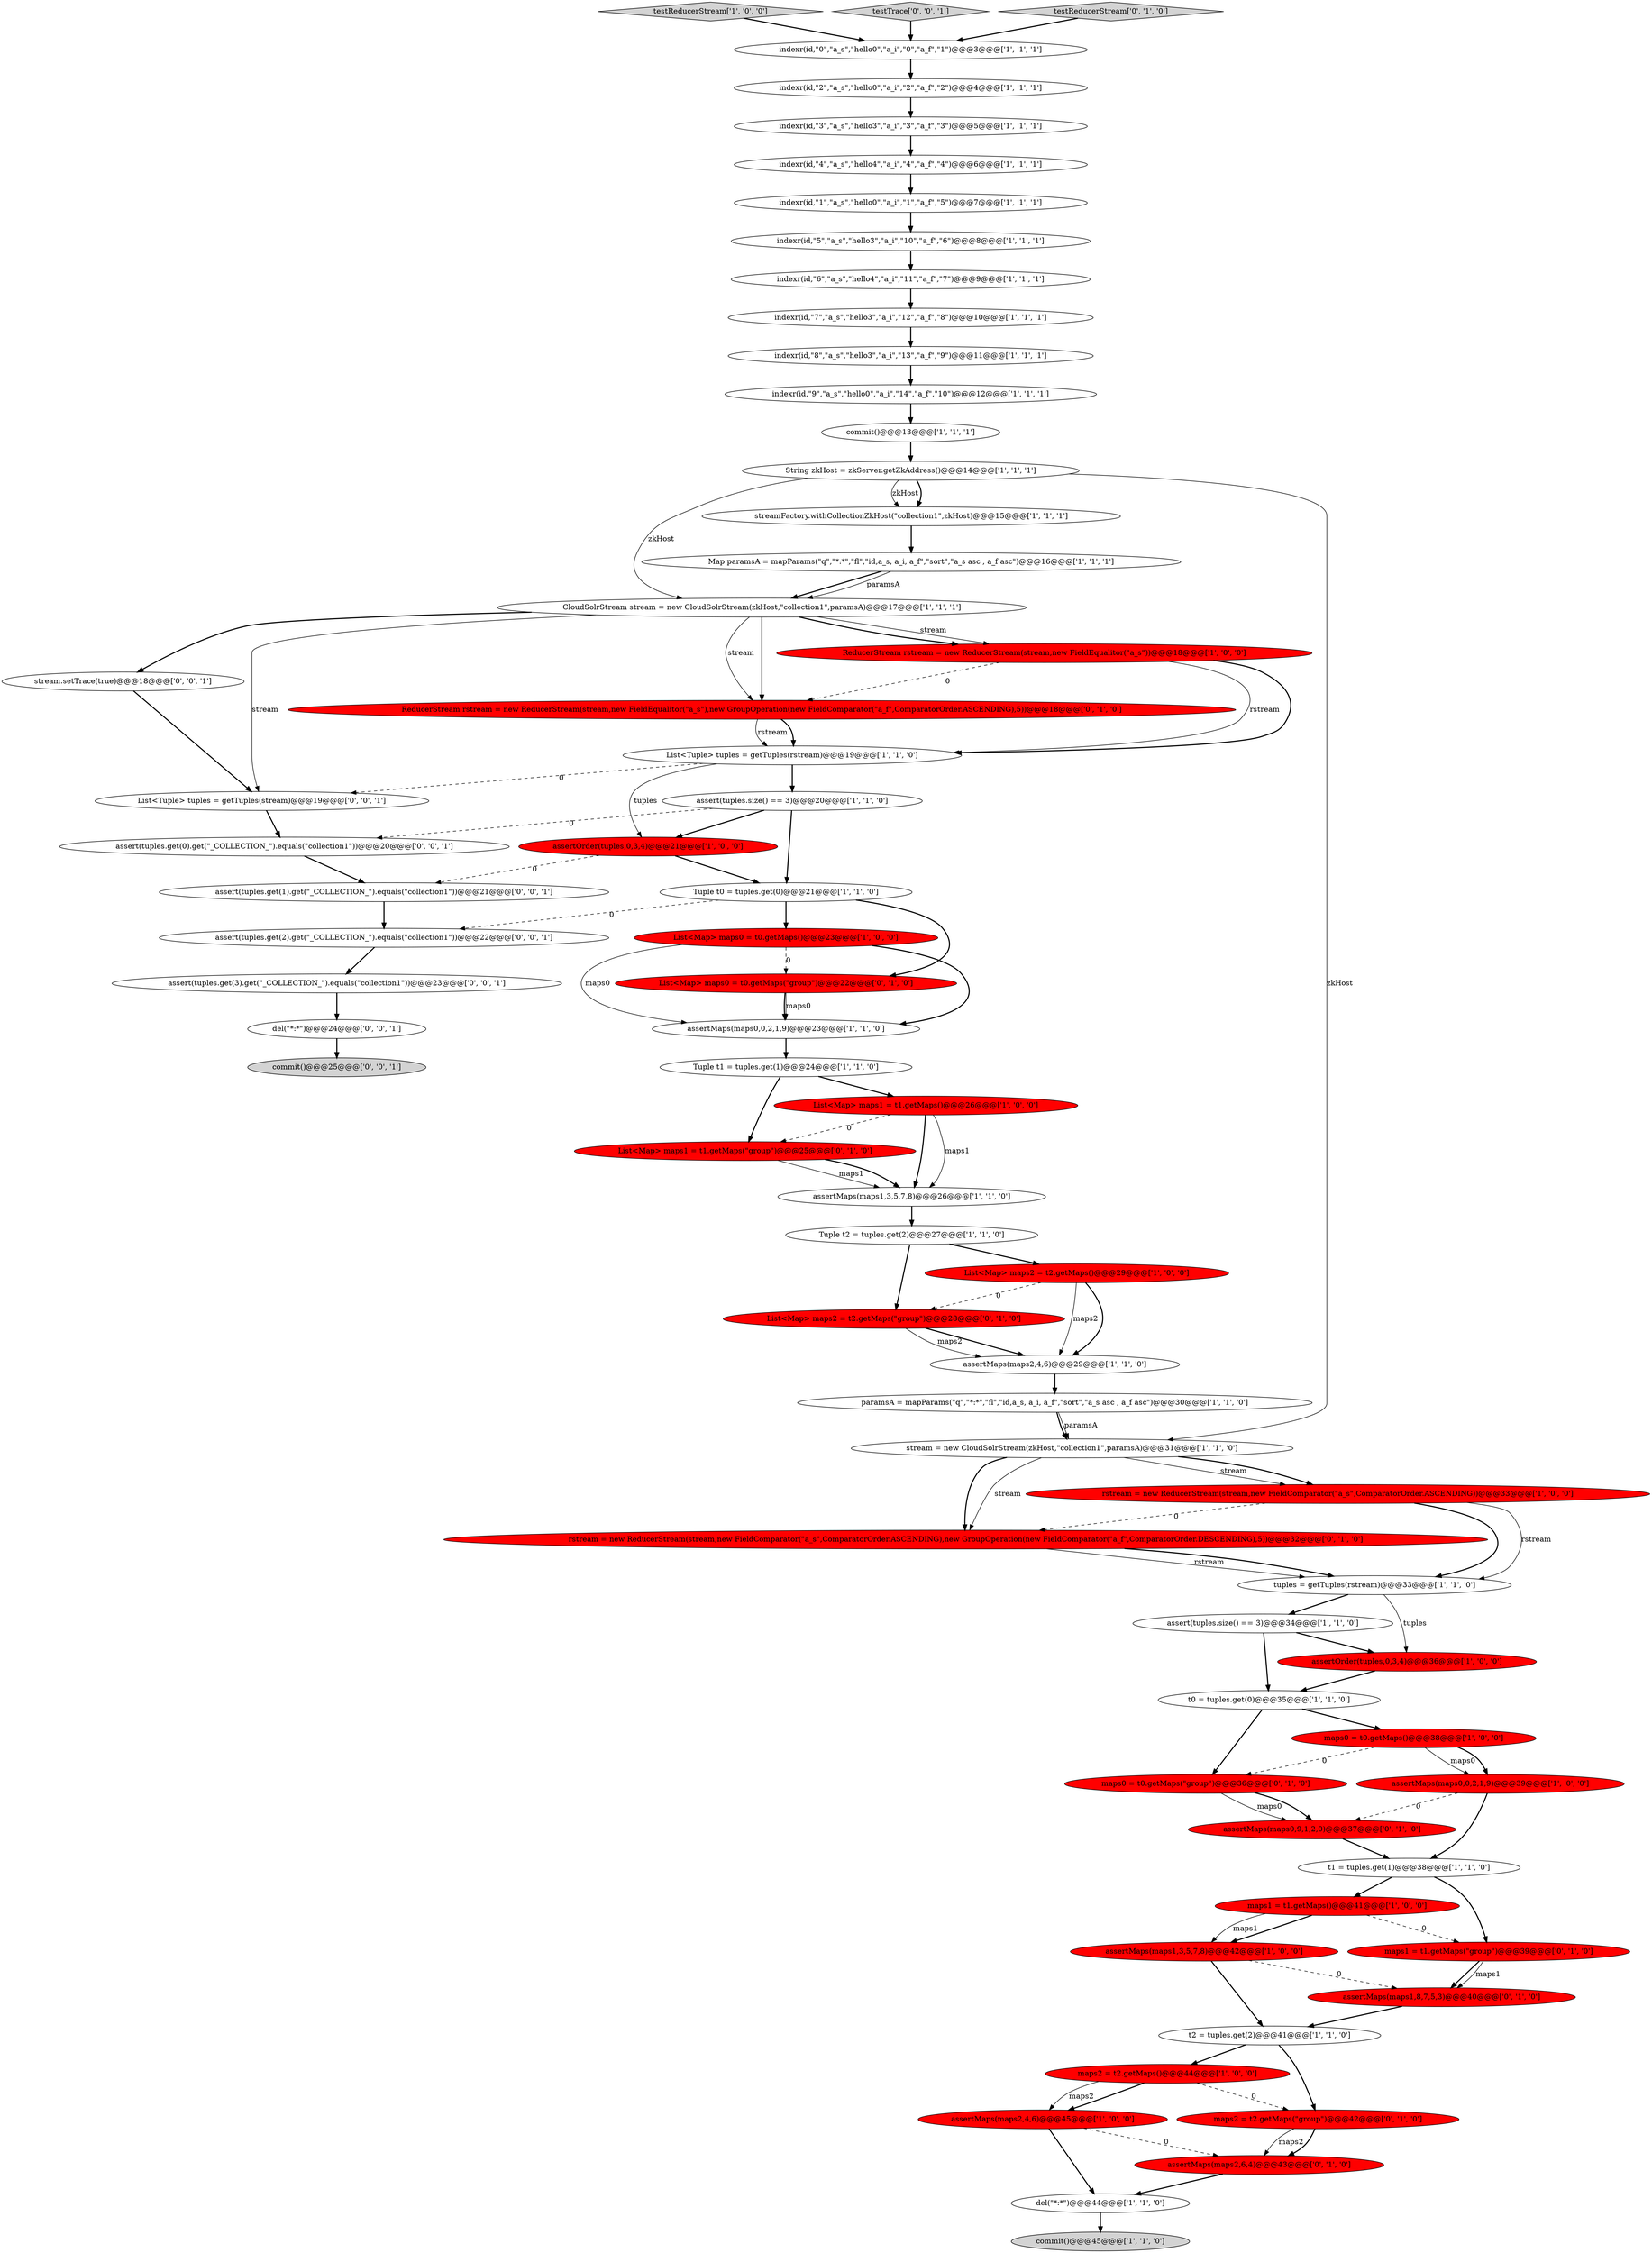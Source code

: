 digraph {
31 [style = filled, label = "CloudSolrStream stream = new CloudSolrStream(zkHost,\"collection1\",paramsA)@@@17@@@['1', '1', '1']", fillcolor = white, shape = ellipse image = "AAA0AAABBB1BBB"];
35 [style = filled, label = "assertMaps(maps0,0,2,1,9)@@@23@@@['1', '1', '0']", fillcolor = white, shape = ellipse image = "AAA0AAABBB1BBB"];
39 [style = filled, label = "ReducerStream rstream = new ReducerStream(stream,new FieldEqualitor(\"a_s\"))@@@18@@@['1', '0', '0']", fillcolor = red, shape = ellipse image = "AAA1AAABBB1BBB"];
15 [style = filled, label = "indexr(id,\"0\",\"a_s\",\"hello0\",\"a_i\",\"0\",\"a_f\",\"1\")@@@3@@@['1', '1', '1']", fillcolor = white, shape = ellipse image = "AAA0AAABBB1BBB"];
51 [style = filled, label = "List<Map> maps0 = t0.getMaps(\"group\")@@@22@@@['0', '1', '0']", fillcolor = red, shape = ellipse image = "AAA1AAABBB2BBB"];
20 [style = filled, label = "streamFactory.withCollectionZkHost(\"collection1\",zkHost)@@@15@@@['1', '1', '1']", fillcolor = white, shape = ellipse image = "AAA0AAABBB1BBB"];
28 [style = filled, label = "maps2 = t2.getMaps()@@@44@@@['1', '0', '0']", fillcolor = red, shape = ellipse image = "AAA1AAABBB1BBB"];
49 [style = filled, label = "assertMaps(maps0,9,1,2,0)@@@37@@@['0', '1', '0']", fillcolor = red, shape = ellipse image = "AAA1AAABBB2BBB"];
56 [style = filled, label = "List<Map> maps2 = t2.getMaps(\"group\")@@@28@@@['0', '1', '0']", fillcolor = red, shape = ellipse image = "AAA1AAABBB2BBB"];
62 [style = filled, label = "assert(tuples.get(1).get(\"_COLLECTION_\").equals(\"collection1\"))@@@21@@@['0', '0', '1']", fillcolor = white, shape = ellipse image = "AAA0AAABBB3BBB"];
5 [style = filled, label = "List<Map> maps1 = t1.getMaps()@@@26@@@['1', '0', '0']", fillcolor = red, shape = ellipse image = "AAA1AAABBB1BBB"];
52 [style = filled, label = "maps2 = t2.getMaps(\"group\")@@@42@@@['0', '1', '0']", fillcolor = red, shape = ellipse image = "AAA1AAABBB2BBB"];
0 [style = filled, label = "maps1 = t1.getMaps()@@@41@@@['1', '0', '0']", fillcolor = red, shape = ellipse image = "AAA1AAABBB1BBB"];
64 [style = filled, label = "commit()@@@25@@@['0', '0', '1']", fillcolor = lightgray, shape = ellipse image = "AAA0AAABBB3BBB"];
66 [style = filled, label = "assert(tuples.get(3).get(\"_COLLECTION_\").equals(\"collection1\"))@@@23@@@['0', '0', '1']", fillcolor = white, shape = ellipse image = "AAA0AAABBB3BBB"];
23 [style = filled, label = "indexr(id,\"6\",\"a_s\",\"hello4\",\"a_i\",\"11\",\"a_f\",\"7\")@@@9@@@['1', '1', '1']", fillcolor = white, shape = ellipse image = "AAA0AAABBB1BBB"];
33 [style = filled, label = "Tuple t2 = tuples.get(2)@@@27@@@['1', '1', '0']", fillcolor = white, shape = ellipse image = "AAA0AAABBB1BBB"];
32 [style = filled, label = "assertOrder(tuples,0,3,4)@@@21@@@['1', '0', '0']", fillcolor = red, shape = ellipse image = "AAA1AAABBB1BBB"];
37 [style = filled, label = "indexr(id,\"1\",\"a_s\",\"hello0\",\"a_i\",\"1\",\"a_f\",\"5\")@@@7@@@['1', '1', '1']", fillcolor = white, shape = ellipse image = "AAA0AAABBB1BBB"];
44 [style = filled, label = "stream = new CloudSolrStream(zkHost,\"collection1\",paramsA)@@@31@@@['1', '1', '0']", fillcolor = white, shape = ellipse image = "AAA0AAABBB1BBB"];
10 [style = filled, label = "indexr(id,\"7\",\"a_s\",\"hello3\",\"a_i\",\"12\",\"a_f\",\"8\")@@@10@@@['1', '1', '1']", fillcolor = white, shape = ellipse image = "AAA0AAABBB1BBB"];
11 [style = filled, label = "List<Map> maps0 = t0.getMaps()@@@23@@@['1', '0', '0']", fillcolor = red, shape = ellipse image = "AAA1AAABBB1BBB"];
29 [style = filled, label = "List<Tuple> tuples = getTuples(rstream)@@@19@@@['1', '1', '0']", fillcolor = white, shape = ellipse image = "AAA0AAABBB1BBB"];
46 [style = filled, label = "ReducerStream rstream = new ReducerStream(stream,new FieldEqualitor(\"a_s\"),new GroupOperation(new FieldComparator(\"a_f\",ComparatorOrder.ASCENDING),5))@@@18@@@['0', '1', '0']", fillcolor = red, shape = ellipse image = "AAA1AAABBB2BBB"];
55 [style = filled, label = "maps0 = t0.getMaps(\"group\")@@@36@@@['0', '1', '0']", fillcolor = red, shape = ellipse image = "AAA1AAABBB2BBB"];
58 [style = filled, label = "List<Tuple> tuples = getTuples(stream)@@@19@@@['0', '0', '1']", fillcolor = white, shape = ellipse image = "AAA0AAABBB3BBB"];
19 [style = filled, label = "Tuple t0 = tuples.get(0)@@@21@@@['1', '1', '0']", fillcolor = white, shape = ellipse image = "AAA0AAABBB1BBB"];
47 [style = filled, label = "maps1 = t1.getMaps(\"group\")@@@39@@@['0', '1', '0']", fillcolor = red, shape = ellipse image = "AAA1AAABBB2BBB"];
8 [style = filled, label = "assertOrder(tuples,0,3,4)@@@36@@@['1', '0', '0']", fillcolor = red, shape = ellipse image = "AAA1AAABBB1BBB"];
12 [style = filled, label = "indexr(id,\"3\",\"a_s\",\"hello3\",\"a_i\",\"3\",\"a_f\",\"3\")@@@5@@@['1', '1', '1']", fillcolor = white, shape = ellipse image = "AAA0AAABBB1BBB"];
40 [style = filled, label = "assert(tuples.size() == 3)@@@34@@@['1', '1', '0']", fillcolor = white, shape = ellipse image = "AAA0AAABBB1BBB"];
6 [style = filled, label = "indexr(id,\"4\",\"a_s\",\"hello4\",\"a_i\",\"4\",\"a_f\",\"4\")@@@6@@@['1', '1', '1']", fillcolor = white, shape = ellipse image = "AAA0AAABBB1BBB"];
42 [style = filled, label = "assertMaps(maps1,3,5,7,8)@@@26@@@['1', '1', '0']", fillcolor = white, shape = ellipse image = "AAA0AAABBB1BBB"];
41 [style = filled, label = "assertMaps(maps0,0,2,1,9)@@@39@@@['1', '0', '0']", fillcolor = red, shape = ellipse image = "AAA1AAABBB1BBB"];
36 [style = filled, label = "assertMaps(maps2,4,6)@@@45@@@['1', '0', '0']", fillcolor = red, shape = ellipse image = "AAA1AAABBB1BBB"];
61 [style = filled, label = "del(\"*:*\")@@@24@@@['0', '0', '1']", fillcolor = white, shape = ellipse image = "AAA0AAABBB3BBB"];
30 [style = filled, label = "maps0 = t0.getMaps()@@@38@@@['1', '0', '0']", fillcolor = red, shape = ellipse image = "AAA1AAABBB1BBB"];
53 [style = filled, label = "assertMaps(maps2,6,4)@@@43@@@['0', '1', '0']", fillcolor = red, shape = ellipse image = "AAA1AAABBB2BBB"];
1 [style = filled, label = "del(\"*:*\")@@@44@@@['1', '1', '0']", fillcolor = white, shape = ellipse image = "AAA0AAABBB1BBB"];
16 [style = filled, label = "t0 = tuples.get(0)@@@35@@@['1', '1', '0']", fillcolor = white, shape = ellipse image = "AAA0AAABBB1BBB"];
60 [style = filled, label = "stream.setTrace(true)@@@18@@@['0', '0', '1']", fillcolor = white, shape = ellipse image = "AAA0AAABBB3BBB"];
14 [style = filled, label = "assertMaps(maps2,4,6)@@@29@@@['1', '1', '0']", fillcolor = white, shape = ellipse image = "AAA0AAABBB1BBB"];
24 [style = filled, label = "assertMaps(maps1,3,5,7,8)@@@42@@@['1', '0', '0']", fillcolor = red, shape = ellipse image = "AAA1AAABBB1BBB"];
27 [style = filled, label = "List<Map> maps2 = t2.getMaps()@@@29@@@['1', '0', '0']", fillcolor = red, shape = ellipse image = "AAA1AAABBB1BBB"];
43 [style = filled, label = "Map paramsA = mapParams(\"q\",\"*:*\",\"fl\",\"id,a_s, a_i, a_f\",\"sort\",\"a_s asc , a_f asc\")@@@16@@@['1', '1', '1']", fillcolor = white, shape = ellipse image = "AAA0AAABBB1BBB"];
26 [style = filled, label = "String zkHost = zkServer.getZkAddress()@@@14@@@['1', '1', '1']", fillcolor = white, shape = ellipse image = "AAA0AAABBB1BBB"];
25 [style = filled, label = "testReducerStream['1', '0', '0']", fillcolor = lightgray, shape = diamond image = "AAA0AAABBB1BBB"];
45 [style = filled, label = "indexr(id,\"2\",\"a_s\",\"hello0\",\"a_i\",\"2\",\"a_f\",\"2\")@@@4@@@['1', '1', '1']", fillcolor = white, shape = ellipse image = "AAA0AAABBB1BBB"];
50 [style = filled, label = "rstream = new ReducerStream(stream,new FieldComparator(\"a_s\",ComparatorOrder.ASCENDING),new GroupOperation(new FieldComparator(\"a_f\",ComparatorOrder.DESCENDING),5))@@@32@@@['0', '1', '0']", fillcolor = red, shape = ellipse image = "AAA1AAABBB2BBB"];
65 [style = filled, label = "testTrace['0', '0', '1']", fillcolor = lightgray, shape = diamond image = "AAA0AAABBB3BBB"];
54 [style = filled, label = "testReducerStream['0', '1', '0']", fillcolor = lightgray, shape = diamond image = "AAA0AAABBB2BBB"];
3 [style = filled, label = "indexr(id,\"9\",\"a_s\",\"hello0\",\"a_i\",\"14\",\"a_f\",\"10\")@@@12@@@['1', '1', '1']", fillcolor = white, shape = ellipse image = "AAA0AAABBB1BBB"];
9 [style = filled, label = "rstream = new ReducerStream(stream,new FieldComparator(\"a_s\",ComparatorOrder.ASCENDING))@@@33@@@['1', '0', '0']", fillcolor = red, shape = ellipse image = "AAA1AAABBB1BBB"];
17 [style = filled, label = "commit()@@@45@@@['1', '1', '0']", fillcolor = lightgray, shape = ellipse image = "AAA0AAABBB1BBB"];
22 [style = filled, label = "indexr(id,\"5\",\"a_s\",\"hello3\",\"a_i\",\"10\",\"a_f\",\"6\")@@@8@@@['1', '1', '1']", fillcolor = white, shape = ellipse image = "AAA0AAABBB1BBB"];
34 [style = filled, label = "tuples = getTuples(rstream)@@@33@@@['1', '1', '0']", fillcolor = white, shape = ellipse image = "AAA0AAABBB1BBB"];
48 [style = filled, label = "assertMaps(maps1,8,7,5,3)@@@40@@@['0', '1', '0']", fillcolor = red, shape = ellipse image = "AAA1AAABBB2BBB"];
21 [style = filled, label = "paramsA = mapParams(\"q\",\"*:*\",\"fl\",\"id,a_s, a_i, a_f\",\"sort\",\"a_s asc , a_f asc\")@@@30@@@['1', '1', '0']", fillcolor = white, shape = ellipse image = "AAA0AAABBB1BBB"];
59 [style = filled, label = "assert(tuples.get(0).get(\"_COLLECTION_\").equals(\"collection1\"))@@@20@@@['0', '0', '1']", fillcolor = white, shape = ellipse image = "AAA0AAABBB3BBB"];
63 [style = filled, label = "assert(tuples.get(2).get(\"_COLLECTION_\").equals(\"collection1\"))@@@22@@@['0', '0', '1']", fillcolor = white, shape = ellipse image = "AAA0AAABBB3BBB"];
4 [style = filled, label = "t2 = tuples.get(2)@@@41@@@['1', '1', '0']", fillcolor = white, shape = ellipse image = "AAA0AAABBB1BBB"];
57 [style = filled, label = "List<Map> maps1 = t1.getMaps(\"group\")@@@25@@@['0', '1', '0']", fillcolor = red, shape = ellipse image = "AAA1AAABBB2BBB"];
18 [style = filled, label = "assert(tuples.size() == 3)@@@20@@@['1', '1', '0']", fillcolor = white, shape = ellipse image = "AAA0AAABBB1BBB"];
2 [style = filled, label = "commit()@@@13@@@['1', '1', '1']", fillcolor = white, shape = ellipse image = "AAA0AAABBB1BBB"];
38 [style = filled, label = "indexr(id,\"8\",\"a_s\",\"hello3\",\"a_i\",\"13\",\"a_f\",\"9\")@@@11@@@['1', '1', '1']", fillcolor = white, shape = ellipse image = "AAA0AAABBB1BBB"];
7 [style = filled, label = "t1 = tuples.get(1)@@@38@@@['1', '1', '0']", fillcolor = white, shape = ellipse image = "AAA0AAABBB1BBB"];
13 [style = filled, label = "Tuple t1 = tuples.get(1)@@@24@@@['1', '1', '0']", fillcolor = white, shape = ellipse image = "AAA0AAABBB1BBB"];
31->39 [style = solid, label="stream"];
8->16 [style = bold, label=""];
2->26 [style = bold, label=""];
16->55 [style = bold, label=""];
27->14 [style = solid, label="maps2"];
55->49 [style = bold, label=""];
9->34 [style = solid, label="rstream"];
48->4 [style = bold, label=""];
19->11 [style = bold, label=""];
59->62 [style = bold, label=""];
0->47 [style = dashed, label="0"];
61->64 [style = bold, label=""];
29->18 [style = bold, label=""];
50->34 [style = solid, label="rstream"];
31->46 [style = solid, label="stream"];
63->66 [style = bold, label=""];
40->16 [style = bold, label=""];
0->24 [style = bold, label=""];
31->60 [style = bold, label=""];
9->50 [style = dashed, label="0"];
18->32 [style = bold, label=""];
25->15 [style = bold, label=""];
20->43 [style = bold, label=""];
33->56 [style = bold, label=""];
58->59 [style = bold, label=""];
31->46 [style = bold, label=""];
28->52 [style = dashed, label="0"];
39->29 [style = bold, label=""];
30->41 [style = solid, label="maps0"];
21->44 [style = bold, label=""];
30->41 [style = bold, label=""];
0->24 [style = solid, label="maps1"];
28->36 [style = bold, label=""];
29->58 [style = dashed, label="0"];
47->48 [style = bold, label=""];
24->48 [style = dashed, label="0"];
18->19 [style = bold, label=""];
44->50 [style = bold, label=""];
7->0 [style = bold, label=""];
55->49 [style = solid, label="maps0"];
51->35 [style = bold, label=""];
22->23 [style = bold, label=""];
33->27 [style = bold, label=""];
1->17 [style = bold, label=""];
13->57 [style = bold, label=""];
39->29 [style = solid, label="rstream"];
3->2 [style = bold, label=""];
5->42 [style = solid, label="maps1"];
47->48 [style = solid, label="maps1"];
23->10 [style = bold, label=""];
13->5 [style = bold, label=""];
66->61 [style = bold, label=""];
57->42 [style = solid, label="maps1"];
56->14 [style = bold, label=""];
29->32 [style = solid, label="tuples"];
32->62 [style = dashed, label="0"];
39->46 [style = dashed, label="0"];
14->21 [style = bold, label=""];
26->20 [style = bold, label=""];
65->15 [style = bold, label=""];
21->44 [style = solid, label="paramsA"];
50->34 [style = bold, label=""];
11->51 [style = dashed, label="0"];
52->53 [style = solid, label="maps2"];
36->53 [style = dashed, label="0"];
34->40 [style = bold, label=""];
27->14 [style = bold, label=""];
5->57 [style = dashed, label="0"];
27->56 [style = dashed, label="0"];
32->19 [style = bold, label=""];
54->15 [style = bold, label=""];
38->3 [style = bold, label=""];
46->29 [style = bold, label=""];
6->37 [style = bold, label=""];
60->58 [style = bold, label=""];
37->22 [style = bold, label=""];
44->9 [style = solid, label="stream"];
16->30 [style = bold, label=""];
28->36 [style = solid, label="maps2"];
49->7 [style = bold, label=""];
53->1 [style = bold, label=""];
31->39 [style = bold, label=""];
19->51 [style = bold, label=""];
44->9 [style = bold, label=""];
56->14 [style = solid, label="maps2"];
10->38 [style = bold, label=""];
43->31 [style = bold, label=""];
43->31 [style = solid, label="paramsA"];
57->42 [style = bold, label=""];
15->45 [style = bold, label=""];
41->7 [style = bold, label=""];
52->53 [style = bold, label=""];
7->47 [style = bold, label=""];
34->8 [style = solid, label="tuples"];
18->59 [style = dashed, label="0"];
26->31 [style = solid, label="zkHost"];
62->63 [style = bold, label=""];
42->33 [style = bold, label=""];
30->55 [style = dashed, label="0"];
19->63 [style = dashed, label="0"];
12->6 [style = bold, label=""];
36->1 [style = bold, label=""];
11->35 [style = bold, label=""];
4->28 [style = bold, label=""];
45->12 [style = bold, label=""];
44->50 [style = solid, label="stream"];
26->44 [style = solid, label="zkHost"];
41->49 [style = dashed, label="0"];
24->4 [style = bold, label=""];
4->52 [style = bold, label=""];
26->20 [style = solid, label="zkHost"];
11->35 [style = solid, label="maps0"];
51->35 [style = solid, label="maps0"];
31->58 [style = solid, label="stream"];
5->42 [style = bold, label=""];
35->13 [style = bold, label=""];
40->8 [style = bold, label=""];
46->29 [style = solid, label="rstream"];
9->34 [style = bold, label=""];
}
